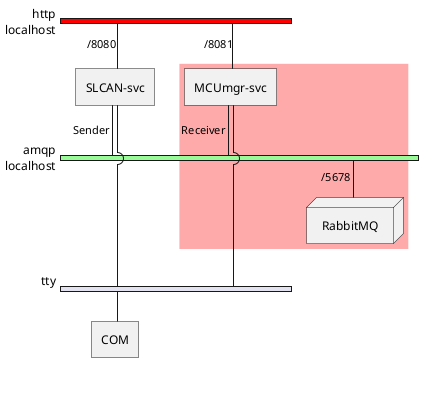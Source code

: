 @startuml
nwdiag {
  group nightly {
    color = "#FFAAAA";
    MCUmgr-svc
    RabbitMQ
  }
  network http {
    address = "localhost"
    color = "red"
    SLCAN-svc [address = "/8080           "]
    MCUmgr-svc [address = "/8081          "]
  }
  network amqp {
    address = "localhost"
    color = "palegreen"
    SLCAN-svc [address = "Sender "]
    MCUmgr-svc [address = "Receiver "]
    RabbitMQ [address = "/5678            ", shape = node ]
  }
  network tty {
    SLCAN-svc
    MCUmgr-svc
    COM
  }
}
@enduml


@startuml timing
SLCAN -> MCUmgr: Authentication Request
MCUmgr --> SLCAN: Authentication Response

SLCAN -> MCUmgr: Another authentication Request
SLCAN <-- MCUmgr: Another authentication Response
@enduml
